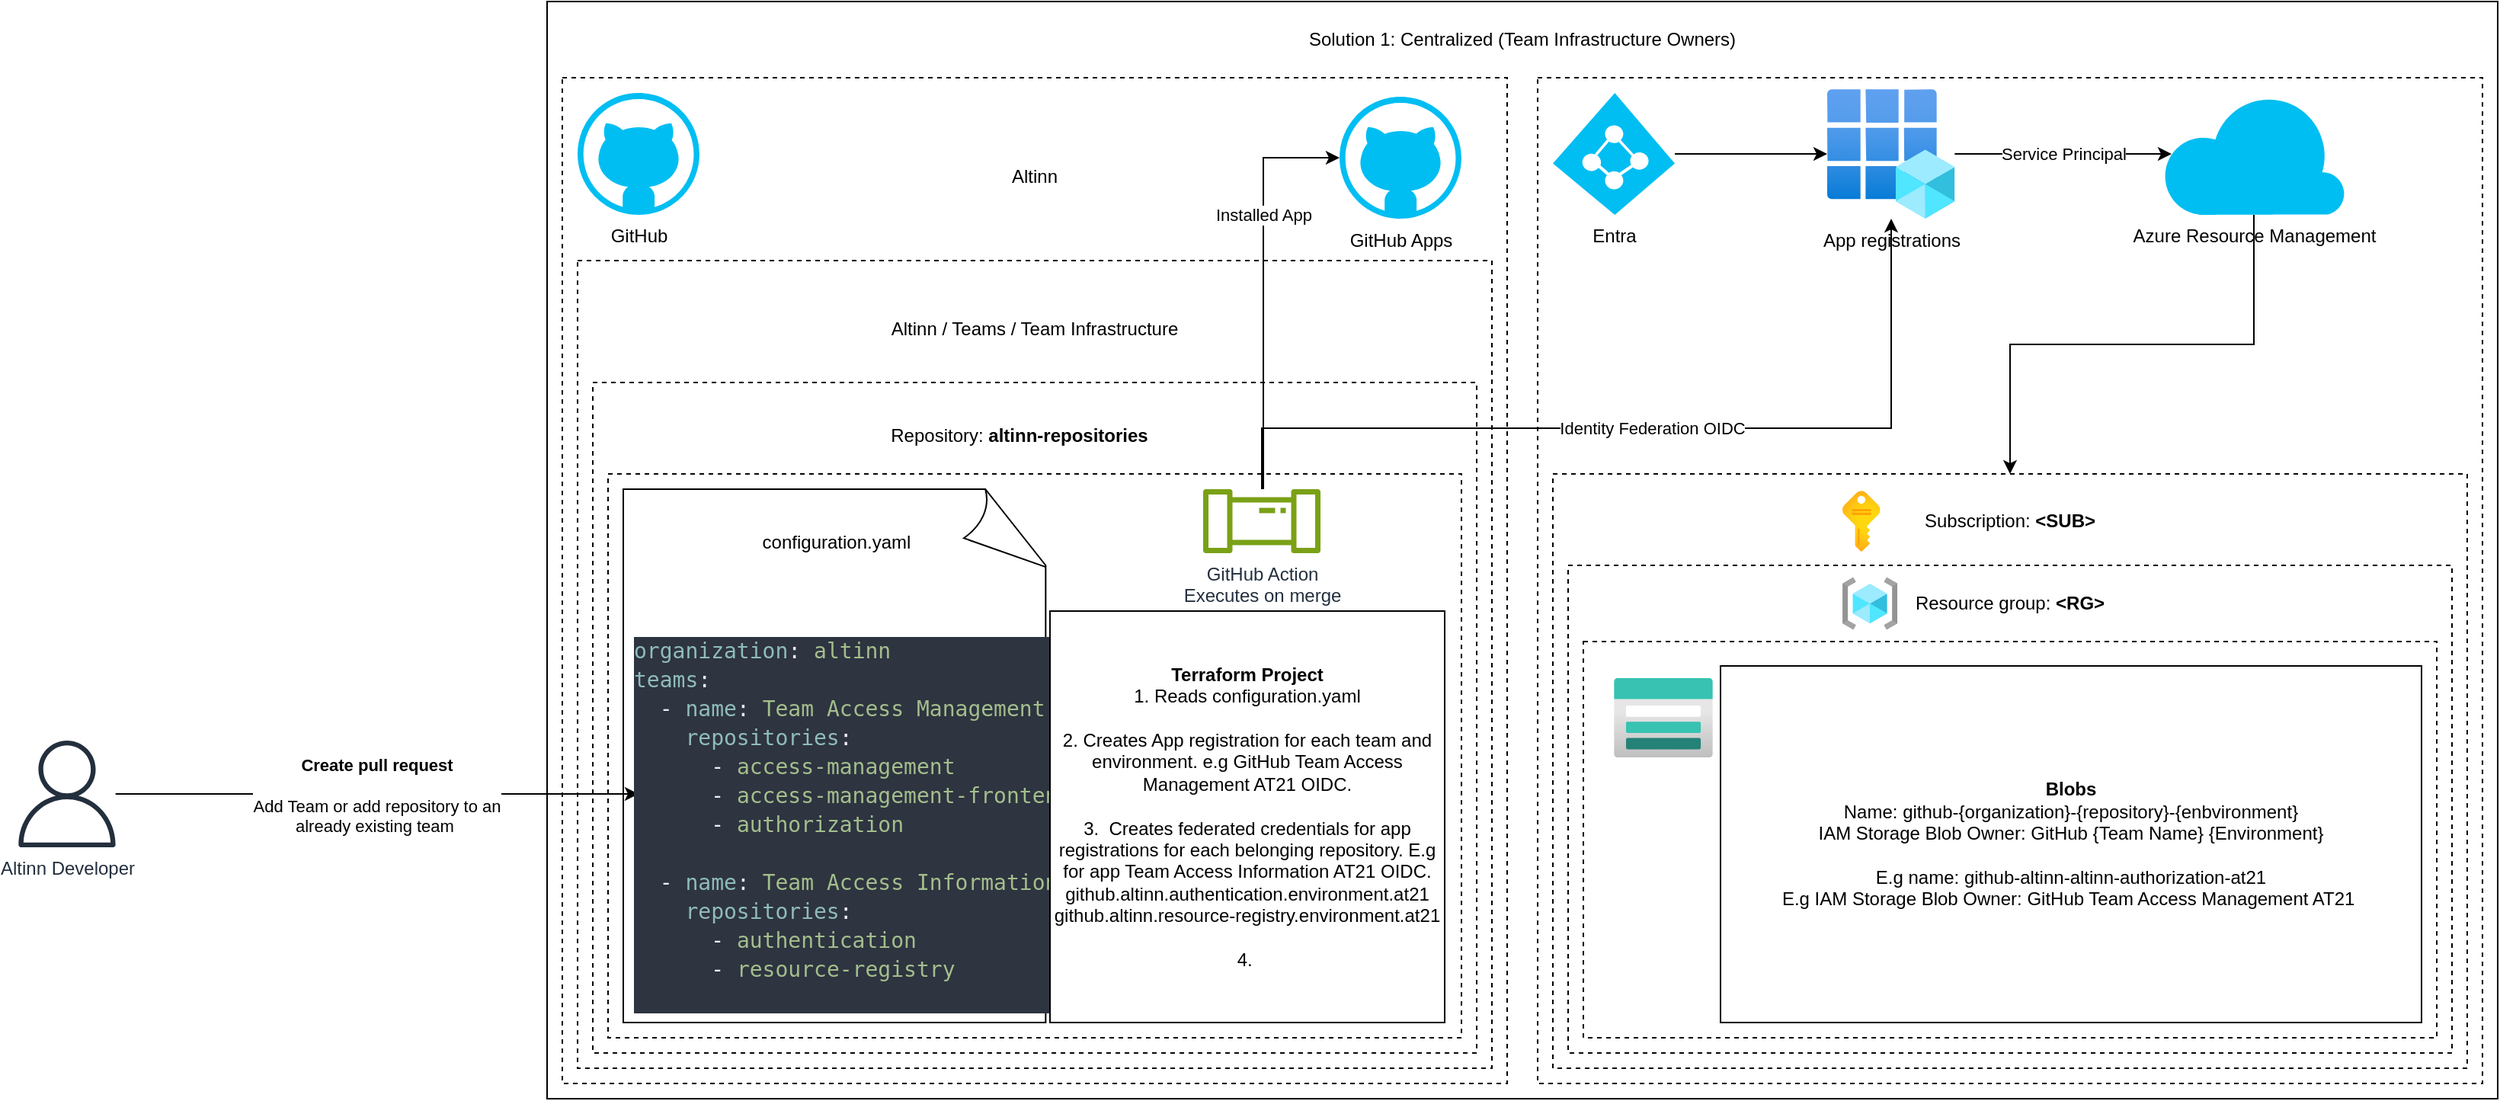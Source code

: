 <mxfile version="24.3.1" type="device">
  <diagram name="Page-1" id="__NgVeajK4GgIgE01n2E">
    <mxGraphModel dx="1627" dy="759" grid="1" gridSize="10" guides="1" tooltips="1" connect="1" arrows="1" fold="1" page="1" pageScale="1" pageWidth="850" pageHeight="1100" math="0" shadow="0">
      <root>
        <mxCell id="0" />
        <mxCell id="1" parent="0" />
        <mxCell id="CHkc7mHs2D5SORGemX9Y-1" value="" style="rounded=0;whiteSpace=wrap;html=1;" vertex="1" parent="1">
          <mxGeometry x="40" y="160" width="1280" height="720" as="geometry" />
        </mxCell>
        <mxCell id="CHkc7mHs2D5SORGemX9Y-2" value="" style="rounded=0;whiteSpace=wrap;html=1;dashed=1;" vertex="1" parent="1">
          <mxGeometry x="50" y="210" width="620" height="660" as="geometry" />
        </mxCell>
        <mxCell id="CHkc7mHs2D5SORGemX9Y-4" value="" style="rounded=0;whiteSpace=wrap;html=1;dashed=1;" vertex="1" parent="1">
          <mxGeometry x="690" y="210" width="620" height="660" as="geometry" />
        </mxCell>
        <mxCell id="CHkc7mHs2D5SORGemX9Y-5" value="Solution 1: Centralized (Team Infrastructure Owners)" style="text;html=1;align=center;verticalAlign=middle;whiteSpace=wrap;rounded=0;" vertex="1" parent="1">
          <mxGeometry x="460" y="170" width="440" height="30" as="geometry" />
        </mxCell>
        <mxCell id="CHkc7mHs2D5SORGemX9Y-7" value="GitHub" style="verticalLabelPosition=bottom;html=1;verticalAlign=top;align=center;strokeColor=none;fillColor=#00BEF2;shape=mxgraph.azure.github_code;pointerEvents=1;" vertex="1" parent="1">
          <mxGeometry x="60" y="220" width="80" height="80" as="geometry" />
        </mxCell>
        <mxCell id="CHkc7mHs2D5SORGemX9Y-8" value="" style="rounded=0;whiteSpace=wrap;html=1;dashed=1;" vertex="1" parent="1">
          <mxGeometry x="60" y="330" width="600" height="530" as="geometry" />
        </mxCell>
        <mxCell id="CHkc7mHs2D5SORGemX9Y-9" value="Altinn" style="text;html=1;align=center;verticalAlign=middle;whiteSpace=wrap;rounded=0;" vertex="1" parent="1">
          <mxGeometry x="240" y="260" width="240" height="30" as="geometry" />
        </mxCell>
        <mxCell id="CHkc7mHs2D5SORGemX9Y-10" value="" style="rounded=0;whiteSpace=wrap;html=1;dashed=1;" vertex="1" parent="1">
          <mxGeometry x="70" y="410" width="580" height="440" as="geometry" />
        </mxCell>
        <mxCell id="CHkc7mHs2D5SORGemX9Y-11" value="Altinn / Teams / Team Infrastructure" style="text;html=1;align=center;verticalAlign=middle;whiteSpace=wrap;rounded=0;" vertex="1" parent="1">
          <mxGeometry x="220" y="360" width="280" height="30" as="geometry" />
        </mxCell>
        <mxCell id="CHkc7mHs2D5SORGemX9Y-12" value="" style="rounded=0;whiteSpace=wrap;html=1;dashed=1;" vertex="1" parent="1">
          <mxGeometry x="80" y="470" width="560" height="370" as="geometry" />
        </mxCell>
        <mxCell id="CHkc7mHs2D5SORGemX9Y-13" value="Repository: &lt;b&gt;altinn-repositories&lt;/b&gt;" style="text;html=1;align=center;verticalAlign=middle;whiteSpace=wrap;rounded=0;" vertex="1" parent="1">
          <mxGeometry x="260" y="430" width="180" height="30" as="geometry" />
        </mxCell>
        <mxCell id="CHkc7mHs2D5SORGemX9Y-15" value="" style="whiteSpace=wrap;html=1;shape=mxgraph.basic.document" vertex="1" parent="1">
          <mxGeometry x="90" y="480" width="280" height="350" as="geometry" />
        </mxCell>
        <mxCell id="CHkc7mHs2D5SORGemX9Y-18" value="configuration.yaml" style="text;html=1;align=center;verticalAlign=middle;whiteSpace=wrap;rounded=0;" vertex="1" parent="1">
          <mxGeometry x="120" y="500" width="220" height="30" as="geometry" />
        </mxCell>
        <mxCell id="CHkc7mHs2D5SORGemX9Y-24" value="&lt;b&gt;Create pull request&lt;br&gt;&lt;/b&gt;&lt;br&gt;Add Team or add repository to an&lt;br&gt;already existing team&amp;nbsp;" style="edgeStyle=orthogonalEdgeStyle;rounded=0;orthogonalLoop=1;jettySize=auto;html=1;" edge="1" parent="1" source="CHkc7mHs2D5SORGemX9Y-23">
          <mxGeometry relative="1" as="geometry">
            <mxPoint x="100" y="680" as="targetPoint" />
          </mxGeometry>
        </mxCell>
        <mxCell id="CHkc7mHs2D5SORGemX9Y-23" value="Altinn Developer" style="sketch=0;outlineConnect=0;fontColor=#232F3E;gradientColor=none;fillColor=#232F3D;strokeColor=none;dashed=0;verticalLabelPosition=bottom;verticalAlign=top;align=center;html=1;fontSize=12;fontStyle=0;aspect=fixed;pointerEvents=1;shape=mxgraph.aws4.user;" vertex="1" parent="1">
          <mxGeometry x="-310" y="645" width="70" height="70" as="geometry" />
        </mxCell>
        <mxCell id="CHkc7mHs2D5SORGemX9Y-25" value="GitHub Action&lt;br&gt;Executes on merge&lt;div&gt;&lt;br&gt;&lt;/div&gt;" style="sketch=0;outlineConnect=0;fontColor=#232F3E;gradientColor=none;fillColor=#7AA116;strokeColor=none;dashed=0;verticalLabelPosition=bottom;verticalAlign=top;align=center;html=1;fontSize=12;fontStyle=0;aspect=fixed;pointerEvents=1;shape=mxgraph.aws4.iot_analytics_pipeline;" vertex="1" parent="1">
          <mxGeometry x="470" y="480" width="78" height="42" as="geometry" />
        </mxCell>
        <mxCell id="CHkc7mHs2D5SORGemX9Y-30" value="&lt;div style=&quot;color: #d8dee9;background-color: #2e3440;font-family: &#39;Mononoki Nerd Font&#39;, &#39;Font Awesome 6 Free&#39;, &#39;Droid Sans Mono&#39;, &#39;Droid Sans Mono&#39;, &#39;monospace&#39;, monospace;font-weight: normal;font-size: 14px;line-height: 19px;white-space: pre;&quot;&gt;&lt;div&gt;&lt;span style=&quot;color: #8fbcbb;&quot;&gt;organization&lt;/span&gt;&lt;span style=&quot;color: #eceff4;&quot;&gt;:&lt;/span&gt;&lt;span style=&quot;color: #d8dee9;&quot;&gt; &lt;/span&gt;&lt;span style=&quot;color: #a3be8c;&quot;&gt;altinn&lt;/span&gt;&lt;/div&gt;&lt;div&gt;&lt;span style=&quot;color: #8fbcbb;&quot;&gt;teams&lt;/span&gt;&lt;span style=&quot;color: #eceff4;&quot;&gt;:&lt;/span&gt;&lt;/div&gt;&lt;div&gt;&lt;span style=&quot;color: #d8dee9;&quot;&gt;  &lt;/span&gt;&lt;span style=&quot;color: #eceff4;&quot;&gt;-&lt;/span&gt;&lt;span style=&quot;color: #d8dee9;&quot;&gt; &lt;/span&gt;&lt;span style=&quot;color: #8fbcbb;&quot;&gt;name&lt;/span&gt;&lt;span style=&quot;color: #eceff4;&quot;&gt;:&lt;/span&gt;&lt;span style=&quot;color: #d8dee9;&quot;&gt; &lt;/span&gt;&lt;span style=&quot;color: #a3be8c;&quot;&gt;Team Access Management&lt;/span&gt;&lt;/div&gt;&lt;div&gt;&lt;span style=&quot;color: #d8dee9;&quot;&gt;    &lt;/span&gt;&lt;span style=&quot;color: #8fbcbb;&quot;&gt;repositories&lt;/span&gt;&lt;span style=&quot;color: #eceff4;&quot;&gt;:&lt;/span&gt;&lt;/div&gt;&lt;div&gt;&lt;span style=&quot;color: #d8dee9;&quot;&gt;      &lt;/span&gt;&lt;span style=&quot;color: #eceff4;&quot;&gt;-&lt;/span&gt;&lt;span style=&quot;color: #d8dee9;&quot;&gt; &lt;/span&gt;&lt;span style=&quot;color: #a3be8c;&quot;&gt;access-management&lt;/span&gt;&lt;/div&gt;&lt;div&gt;&lt;span style=&quot;color: #d8dee9;&quot;&gt;      &lt;/span&gt;&lt;span style=&quot;color: #eceff4;&quot;&gt;-&lt;/span&gt;&lt;span style=&quot;color: #d8dee9;&quot;&gt; &lt;/span&gt;&lt;span style=&quot;color: #a3be8c;&quot;&gt;access-management-frontend&lt;/span&gt;&lt;/div&gt;&lt;div&gt;&lt;span style=&quot;color: #d8dee9;&quot;&gt;      &lt;/span&gt;&lt;span style=&quot;color: #eceff4;&quot;&gt;-&lt;/span&gt;&lt;span style=&quot;color: #d8dee9;&quot;&gt; &lt;/span&gt;&lt;span style=&quot;color: #a3be8c;&quot;&gt;authorization&lt;/span&gt;&lt;/div&gt;&lt;br&gt;&lt;div&gt;&lt;span style=&quot;color: #d8dee9;&quot;&gt;  &lt;/span&gt;&lt;span style=&quot;color: #eceff4;&quot;&gt;-&lt;/span&gt;&lt;span style=&quot;color: #d8dee9;&quot;&gt; &lt;/span&gt;&lt;span style=&quot;color: #8fbcbb;&quot;&gt;name&lt;/span&gt;&lt;span style=&quot;color: #eceff4;&quot;&gt;:&lt;/span&gt;&lt;span style=&quot;color: #d8dee9;&quot;&gt; &lt;/span&gt;&lt;span style=&quot;color: #a3be8c;&quot;&gt;Team Access Information&lt;/span&gt;&lt;/div&gt;&lt;div&gt;&lt;span style=&quot;color: #d8dee9;&quot;&gt;    &lt;/span&gt;&lt;span style=&quot;color: #8fbcbb;&quot;&gt;repositories&lt;/span&gt;&lt;span style=&quot;color: #eceff4;&quot;&gt;:&lt;/span&gt;&lt;/div&gt;&lt;div&gt;&lt;span style=&quot;color: #d8dee9;&quot;&gt;      &lt;/span&gt;&lt;span style=&quot;color: #eceff4;&quot;&gt;-&lt;/span&gt;&lt;span style=&quot;color: #d8dee9;&quot;&gt; &lt;/span&gt;&lt;span style=&quot;color: #a3be8c;&quot;&gt;authentication&lt;/span&gt;&lt;/div&gt;&lt;div&gt;&lt;span style=&quot;color: #d8dee9;&quot;&gt;      &lt;/span&gt;&lt;span style=&quot;color: #eceff4;&quot;&gt;-&lt;/span&gt;&lt;span style=&quot;color: #d8dee9;&quot;&gt; &lt;/span&gt;&lt;span style=&quot;color: #a3be8c;&quot;&gt;resource-registry&lt;/span&gt;&lt;/div&gt;&lt;br&gt;&lt;/div&gt;" style="text;whiteSpace=wrap;html=1;" vertex="1" parent="1">
          <mxGeometry x="95" y="570" width="270" height="270" as="geometry" />
        </mxCell>
        <mxCell id="CHkc7mHs2D5SORGemX9Y-44" style="edgeStyle=orthogonalEdgeStyle;rounded=0;orthogonalLoop=1;jettySize=auto;html=1;" edge="1" parent="1" source="CHkc7mHs2D5SORGemX9Y-32" target="CHkc7mHs2D5SORGemX9Y-35">
          <mxGeometry relative="1" as="geometry" />
        </mxCell>
        <mxCell id="CHkc7mHs2D5SORGemX9Y-32" value="Entra" style="verticalLabelPosition=bottom;html=1;verticalAlign=top;align=center;strokeColor=none;fillColor=#00BEF2;shape=mxgraph.azure.azure_active_directory;" vertex="1" parent="1">
          <mxGeometry x="700" y="220" width="80" height="80" as="geometry" />
        </mxCell>
        <mxCell id="CHkc7mHs2D5SORGemX9Y-33" value="" style="rounded=0;whiteSpace=wrap;html=1;dashed=1;" vertex="1" parent="1">
          <mxGeometry x="700" y="470" width="600" height="390" as="geometry" />
        </mxCell>
        <mxCell id="CHkc7mHs2D5SORGemX9Y-35" value="App registrations" style="image;aspect=fixed;html=1;points=[];align=center;fontSize=12;image=img/lib/azure2/identity/App_Registrations.svg;" vertex="1" parent="1">
          <mxGeometry x="880" y="217.5" width="83.68" height="85" as="geometry" />
        </mxCell>
        <mxCell id="CHkc7mHs2D5SORGemX9Y-37" value="&lt;b&gt;Terraform Project&lt;/b&gt;&lt;br&gt;1. Reads configuration.yaml&lt;br&gt;&lt;br&gt;2. Creates App registration for each team and environment. e.g GitHub Team Access Management AT21 OIDC.&lt;br&gt;&lt;br&gt;3.&amp;nbsp; Creates federated credentials for app registrations for each belonging repository. E.g for app Team Access Information AT21 OIDC.&lt;br&gt;github.altinn.authentication.environment.at21&lt;br&gt;github.altinn.resource-registry.environment.at21&lt;br&gt;&lt;br&gt;4.&amp;nbsp;" style="rounded=0;whiteSpace=wrap;html=1;" vertex="1" parent="1">
          <mxGeometry x="370" y="560" width="259" height="270" as="geometry" />
        </mxCell>
        <mxCell id="CHkc7mHs2D5SORGemX9Y-38" value="GitHub Apps" style="verticalLabelPosition=bottom;html=1;verticalAlign=top;align=center;strokeColor=none;fillColor=#00BEF2;shape=mxgraph.azure.github_code;pointerEvents=1;" vertex="1" parent="1">
          <mxGeometry x="560" y="222.5" width="80" height="80" as="geometry" />
        </mxCell>
        <mxCell id="CHkc7mHs2D5SORGemX9Y-40" value="Identity Federation OIDC" style="edgeStyle=orthogonalEdgeStyle;rounded=0;orthogonalLoop=1;jettySize=auto;html=1;" edge="1" parent="1" source="CHkc7mHs2D5SORGemX9Y-25" target="CHkc7mHs2D5SORGemX9Y-35">
          <mxGeometry relative="1" as="geometry">
            <Array as="points">
              <mxPoint x="509" y="440" />
              <mxPoint x="922" y="440" />
            </Array>
          </mxGeometry>
        </mxCell>
        <mxCell id="CHkc7mHs2D5SORGemX9Y-47" style="edgeStyle=orthogonalEdgeStyle;rounded=0;orthogonalLoop=1;jettySize=auto;html=1;" edge="1" parent="1" source="CHkc7mHs2D5SORGemX9Y-45" target="CHkc7mHs2D5SORGemX9Y-33">
          <mxGeometry relative="1" as="geometry" />
        </mxCell>
        <mxCell id="CHkc7mHs2D5SORGemX9Y-45" value="Azure Resource Management" style="verticalLabelPosition=bottom;html=1;verticalAlign=top;align=center;strokeColor=none;fillColor=#00BEF2;shape=mxgraph.azure.cloud;" vertex="1" parent="1">
          <mxGeometry x="1100" y="220" width="120" height="80" as="geometry" />
        </mxCell>
        <mxCell id="CHkc7mHs2D5SORGemX9Y-46" value="Service Principal" style="edgeStyle=orthogonalEdgeStyle;rounded=0;orthogonalLoop=1;jettySize=auto;html=1;entryX=0.05;entryY=0.5;entryDx=0;entryDy=0;entryPerimeter=0;" edge="1" parent="1" source="CHkc7mHs2D5SORGemX9Y-35" target="CHkc7mHs2D5SORGemX9Y-45">
          <mxGeometry relative="1" as="geometry" />
        </mxCell>
        <mxCell id="CHkc7mHs2D5SORGemX9Y-48" value="" style="rounded=0;whiteSpace=wrap;html=1;dashed=1;" vertex="1" parent="1">
          <mxGeometry x="710" y="530" width="580" height="320" as="geometry" />
        </mxCell>
        <mxCell id="CHkc7mHs2D5SORGemX9Y-50" value="Subscription: &lt;b&gt;&amp;lt;SUB&amp;gt;&lt;/b&gt;" style="text;html=1;align=center;verticalAlign=middle;whiteSpace=wrap;rounded=0;" vertex="1" parent="1">
          <mxGeometry x="860" y="486" width="280" height="30" as="geometry" />
        </mxCell>
        <mxCell id="CHkc7mHs2D5SORGemX9Y-51" value="" style="image;aspect=fixed;html=1;points=[];align=center;fontSize=12;image=img/lib/azure2/general/Subscriptions.svg;" vertex="1" parent="1">
          <mxGeometry x="890" y="481" width="24.79" height="40" as="geometry" />
        </mxCell>
        <mxCell id="CHkc7mHs2D5SORGemX9Y-52" value="Resource group: &lt;b&gt;&amp;lt;RG&amp;gt;&lt;/b&gt;" style="text;html=1;align=center;verticalAlign=middle;whiteSpace=wrap;rounded=0;" vertex="1" parent="1">
          <mxGeometry x="910" y="540" width="180" height="30" as="geometry" />
        </mxCell>
        <mxCell id="CHkc7mHs2D5SORGemX9Y-53" value="" style="image;aspect=fixed;html=1;points=[];align=center;fontSize=12;image=img/lib/azure2/general/Resource_Groups.svg;" vertex="1" parent="1">
          <mxGeometry x="890" y="538" width="36.13" height="34" as="geometry" />
        </mxCell>
        <mxCell id="CHkc7mHs2D5SORGemX9Y-54" value="" style="rounded=0;whiteSpace=wrap;html=1;dashed=1;" vertex="1" parent="1">
          <mxGeometry x="720" y="580" width="560" height="260" as="geometry" />
        </mxCell>
        <mxCell id="CHkc7mHs2D5SORGemX9Y-55" value="Installed App" style="edgeStyle=orthogonalEdgeStyle;rounded=0;orthogonalLoop=1;jettySize=auto;html=1;entryX=0;entryY=0.5;entryDx=0;entryDy=0;entryPerimeter=0;" edge="1" parent="1" source="CHkc7mHs2D5SORGemX9Y-25" target="CHkc7mHs2D5SORGemX9Y-38">
          <mxGeometry x="0.346" relative="1" as="geometry">
            <mxPoint x="560" y="262" as="targetPoint" />
            <Array as="points">
              <mxPoint x="510" y="262" />
            </Array>
            <mxPoint as="offset" />
          </mxGeometry>
        </mxCell>
        <mxCell id="CHkc7mHs2D5SORGemX9Y-56" value="" style="image;aspect=fixed;html=1;points=[];align=center;fontSize=12;image=img/lib/azure2/storage/Storage_Accounts.svg;" vertex="1" parent="1">
          <mxGeometry x="740" y="604" width="65" height="52" as="geometry" />
        </mxCell>
        <mxCell id="CHkc7mHs2D5SORGemX9Y-57" value="&lt;b&gt;Blobs&lt;br&gt;&lt;/b&gt;Name: github-{organization}-{repository}-{enbvironment}&lt;br&gt;IAM Storage Blob Owner: GitHub {Team Name} {Environment}&lt;br&gt;&lt;br&gt;E.g name: github-altinn-altinn-authorization-at21&lt;br&gt;E.g IAM&amp;nbsp;Storage Blob Owner: GitHub Team Access Management AT21&amp;nbsp;" style="rounded=0;whiteSpace=wrap;html=1;" vertex="1" parent="1">
          <mxGeometry x="810" y="596" width="460" height="234" as="geometry" />
        </mxCell>
      </root>
    </mxGraphModel>
  </diagram>
</mxfile>
